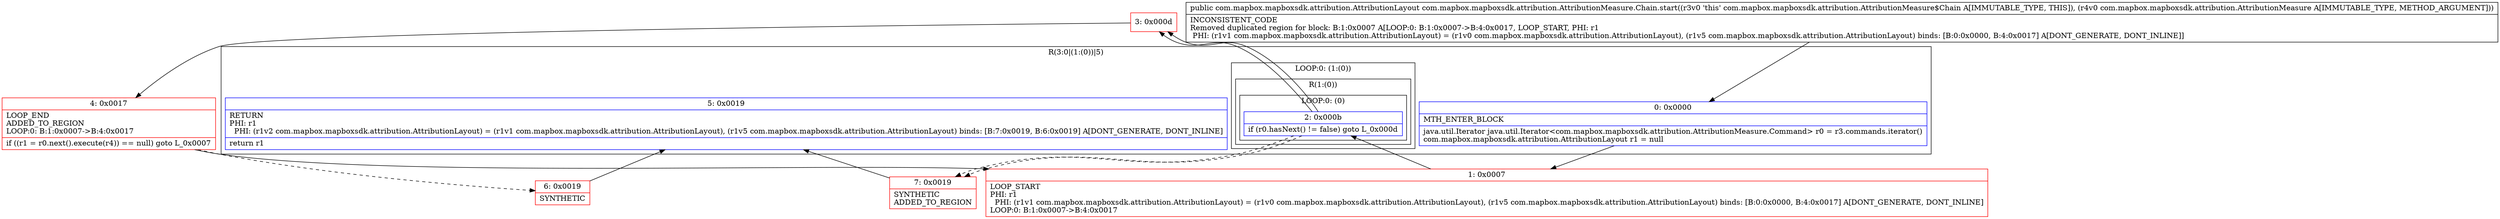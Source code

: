 digraph "CFG forcom.mapbox.mapboxsdk.attribution.AttributionMeasure.Chain.start(Lcom\/mapbox\/mapboxsdk\/attribution\/AttributionMeasure;)Lcom\/mapbox\/mapboxsdk\/attribution\/AttributionLayout;" {
subgraph cluster_Region_817170624 {
label = "R(3:0|(1:(0))|5)";
node [shape=record,color=blue];
Node_0 [shape=record,label="{0\:\ 0x0000|MTH_ENTER_BLOCK\l|java.util.Iterator java.util.Iterator\<com.mapbox.mapboxsdk.attribution.AttributionMeasure.Command\> r0 = r3.commands.iterator()\lcom.mapbox.mapboxsdk.attribution.AttributionLayout r1 = null\l}"];
subgraph cluster_LoopRegion_630470376 {
label = "LOOP:0: (1:(0))";
node [shape=record,color=blue];
Node_2 [shape=record,label="{2\:\ 0x000b|if (r0.hasNext() != false) goto L_0x000d\l}"];
subgraph cluster_Region_1391799833 {
label = "R(1:(0))";
node [shape=record,color=blue];
subgraph cluster_LoopRegion_1019406498 {
label = "LOOP:0: (0)";
node [shape=record,color=blue];
Node_2 [shape=record,label="{2\:\ 0x000b|if (r0.hasNext() != false) goto L_0x000d\l}"];
subgraph cluster_Region_347953582 {
label = "R(0)";
node [shape=record,color=blue];
}
}
}
}
Node_5 [shape=record,label="{5\:\ 0x0019|RETURN\lPHI: r1 \l  PHI: (r1v2 com.mapbox.mapboxsdk.attribution.AttributionLayout) = (r1v1 com.mapbox.mapboxsdk.attribution.AttributionLayout), (r1v5 com.mapbox.mapboxsdk.attribution.AttributionLayout) binds: [B:7:0x0019, B:6:0x0019] A[DONT_GENERATE, DONT_INLINE]\l|return r1\l}"];
}
Node_1 [shape=record,color=red,label="{1\:\ 0x0007|LOOP_START\lPHI: r1 \l  PHI: (r1v1 com.mapbox.mapboxsdk.attribution.AttributionLayout) = (r1v0 com.mapbox.mapboxsdk.attribution.AttributionLayout), (r1v5 com.mapbox.mapboxsdk.attribution.AttributionLayout) binds: [B:0:0x0000, B:4:0x0017] A[DONT_GENERATE, DONT_INLINE]\lLOOP:0: B:1:0x0007\-\>B:4:0x0017\l}"];
Node_3 [shape=record,color=red,label="{3\:\ 0x000d}"];
Node_4 [shape=record,color=red,label="{4\:\ 0x0017|LOOP_END\lADDED_TO_REGION\lLOOP:0: B:1:0x0007\-\>B:4:0x0017\l|if ((r1 = r0.next().execute(r4)) == null) goto L_0x0007\l}"];
Node_6 [shape=record,color=red,label="{6\:\ 0x0019|SYNTHETIC\l}"];
Node_7 [shape=record,color=red,label="{7\:\ 0x0019|SYNTHETIC\lADDED_TO_REGION\l}"];
MethodNode[shape=record,label="{public com.mapbox.mapboxsdk.attribution.AttributionLayout com.mapbox.mapboxsdk.attribution.AttributionMeasure.Chain.start((r3v0 'this' com.mapbox.mapboxsdk.attribution.AttributionMeasure$Chain A[IMMUTABLE_TYPE, THIS]), (r4v0 com.mapbox.mapboxsdk.attribution.AttributionMeasure A[IMMUTABLE_TYPE, METHOD_ARGUMENT]))  | INCONSISTENT_CODE\lRemoved duplicated region for block: B:1:0x0007 A[LOOP:0: B:1:0x0007\-\>B:4:0x0017, LOOP_START, PHI: r1 \l  PHI: (r1v1 com.mapbox.mapboxsdk.attribution.AttributionLayout) = (r1v0 com.mapbox.mapboxsdk.attribution.AttributionLayout), (r1v5 com.mapbox.mapboxsdk.attribution.AttributionLayout) binds: [B:0:0x0000, B:4:0x0017] A[DONT_GENERATE, DONT_INLINE]]\l}"];
MethodNode -> Node_0;
Node_0 -> Node_1;
Node_2 -> Node_3;
Node_2 -> Node_7[style=dashed];
Node_2 -> Node_3;
Node_2 -> Node_7[style=dashed];
Node_1 -> Node_2;
Node_3 -> Node_4;
Node_4 -> Node_1;
Node_4 -> Node_6[style=dashed];
Node_6 -> Node_5;
Node_7 -> Node_5;
}

